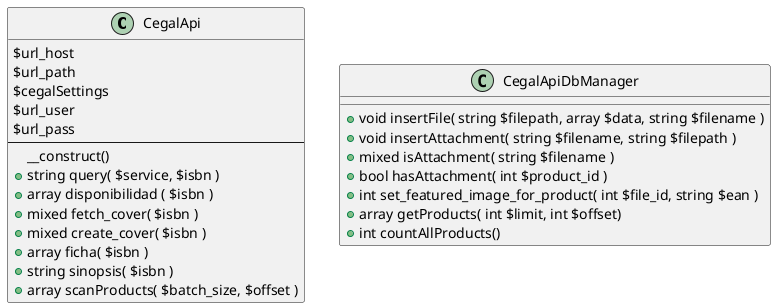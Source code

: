 @startuml

class CegalApi {
    $url_host
    $url_path
    $cegalSettings
    $url_user
    $url_pass
    ---
    __construct()
    + string query( $service, $isbn )
    + array disponibilidad ( $isbn )
    + mixed fetch_cover( $isbn )
    + mixed create_cover( $isbn )
    + array ficha( $isbn )
    + string sinopsis( $isbn )
    + array scanProducts( $batch_size, $offset )
}

class CegalApiDbManager {
    + void insertFile( string $filepath, array $data, string $filename )
    + void insertAttachment( string $filename, string $filepath )
    + mixed isAttachment( string $filename )
    + bool hasAttachment( int $product_id )
    + int set_featured_image_for_product( int $file_id, string $ean )
    + array getProducts( int $limit, int $offset)
    + int countAllProducts()
}
@enduml
